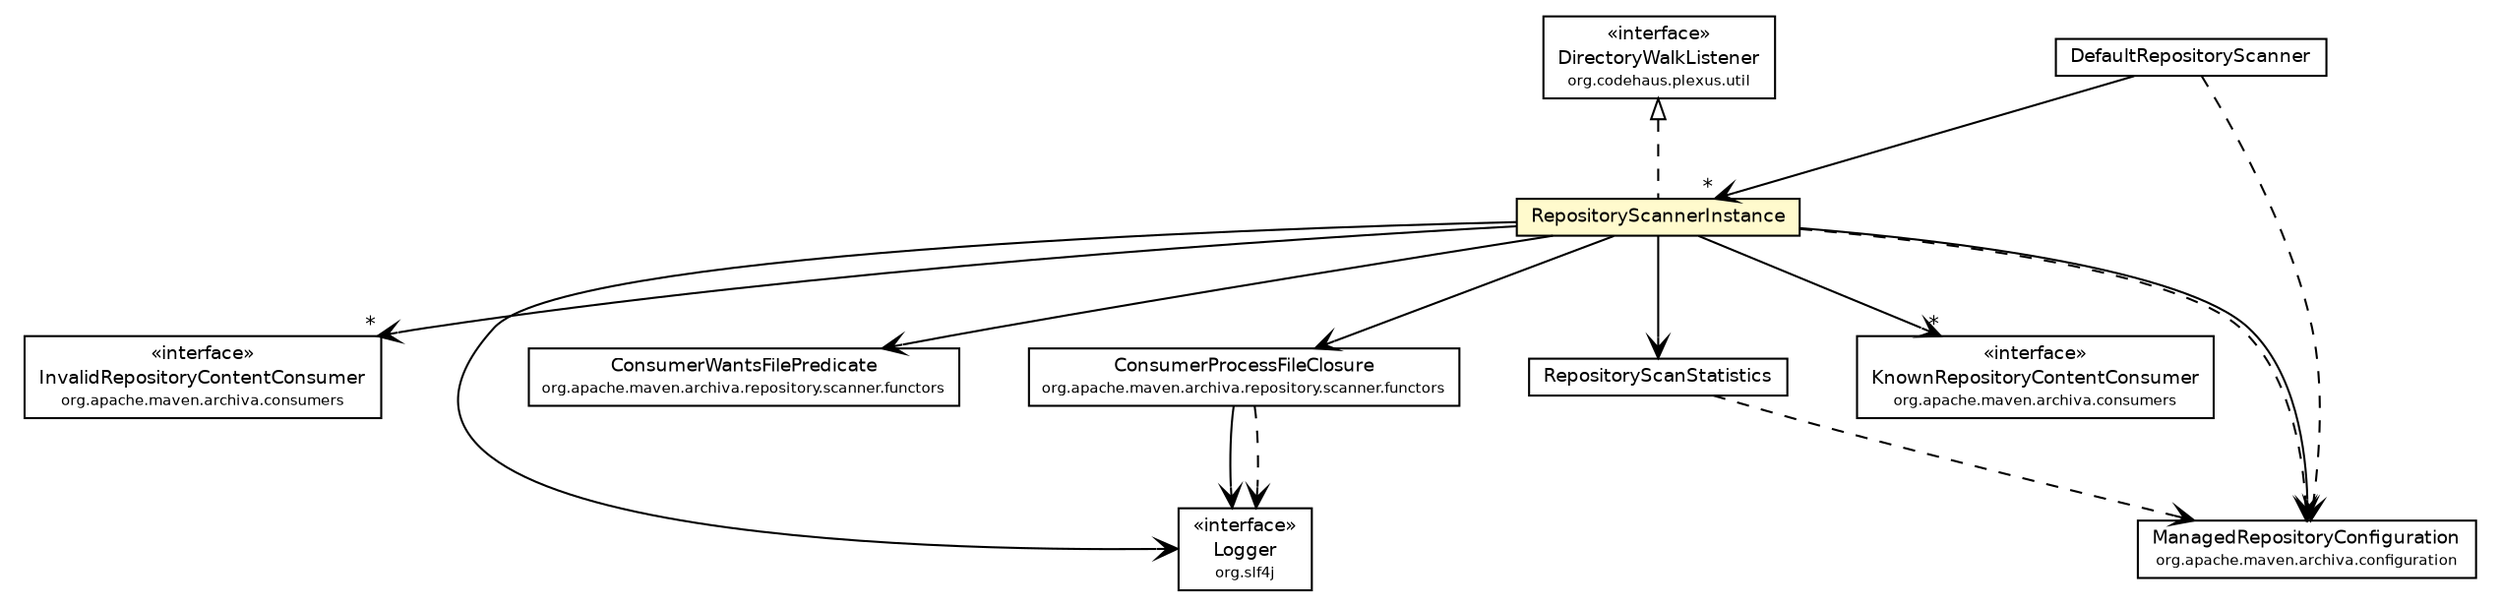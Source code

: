 #!/usr/local/bin/dot
#
# Class diagram 
# Generated by UmlGraph version 4.6 (http://www.spinellis.gr/sw/umlgraph)
#

digraph G {
	edge [fontname="Helvetica",fontsize=10,labelfontname="Helvetica",labelfontsize=10];
	node [fontname="Helvetica",fontsize=10,shape=plaintext];
	// org.apache.maven.archiva.consumers.KnownRepositoryContentConsumer
	c74901 [label=<<table border="0" cellborder="1" cellspacing="0" cellpadding="2" port="p" href="../../consumers/KnownRepositoryContentConsumer.html">
		<tr><td><table border="0" cellspacing="0" cellpadding="1">
			<tr><td> &laquo;interface&raquo; </td></tr>
			<tr><td> KnownRepositoryContentConsumer </td></tr>
			<tr><td><font point-size="7.0"> org.apache.maven.archiva.consumers </font></td></tr>
		</table></td></tr>
		</table>>, fontname="Helvetica", fontcolor="black", fontsize=9.0];
	// org.apache.maven.archiva.consumers.InvalidRepositoryContentConsumer
	c74902 [label=<<table border="0" cellborder="1" cellspacing="0" cellpadding="2" port="p" href="../../consumers/InvalidRepositoryContentConsumer.html">
		<tr><td><table border="0" cellspacing="0" cellpadding="1">
			<tr><td> &laquo;interface&raquo; </td></tr>
			<tr><td> InvalidRepositoryContentConsumer </td></tr>
			<tr><td><font point-size="7.0"> org.apache.maven.archiva.consumers </font></td></tr>
		</table></td></tr>
		</table>>, fontname="Helvetica", fontcolor="black", fontsize=9.0];
	// org.apache.maven.archiva.repository.scanner.RepositoryScanStatistics
	c74984 [label=<<table border="0" cellborder="1" cellspacing="0" cellpadding="2" port="p" href="./RepositoryScanStatistics.html">
		<tr><td><table border="0" cellspacing="0" cellpadding="1">
			<tr><td> RepositoryScanStatistics </td></tr>
		</table></td></tr>
		</table>>, fontname="Helvetica", fontcolor="black", fontsize=9.0];
	// org.apache.maven.archiva.repository.scanner.RepositoryScannerInstance
	c74985 [label=<<table border="0" cellborder="1" cellspacing="0" cellpadding="2" port="p" bgcolor="lemonChiffon" href="./RepositoryScannerInstance.html">
		<tr><td><table border="0" cellspacing="0" cellpadding="1">
			<tr><td> RepositoryScannerInstance </td></tr>
		</table></td></tr>
		</table>>, fontname="Helvetica", fontcolor="black", fontsize=9.0];
	// org.apache.maven.archiva.repository.scanner.DefaultRepositoryScanner
	c74988 [label=<<table border="0" cellborder="1" cellspacing="0" cellpadding="2" port="p" href="./DefaultRepositoryScanner.html">
		<tr><td><table border="0" cellspacing="0" cellpadding="1">
			<tr><td> DefaultRepositoryScanner </td></tr>
		</table></td></tr>
		</table>>, fontname="Helvetica", fontcolor="black", fontsize=9.0];
	// org.apache.maven.archiva.repository.scanner.functors.ConsumerWantsFilePredicate
	c74990 [label=<<table border="0" cellborder="1" cellspacing="0" cellpadding="2" port="p" href="./functors/ConsumerWantsFilePredicate.html">
		<tr><td><table border="0" cellspacing="0" cellpadding="1">
			<tr><td> ConsumerWantsFilePredicate </td></tr>
			<tr><td><font point-size="7.0"> org.apache.maven.archiva.repository.scanner.functors </font></td></tr>
		</table></td></tr>
		</table>>, fontname="Helvetica", fontcolor="black", fontsize=9.0];
	// org.apache.maven.archiva.repository.scanner.functors.ConsumerProcessFileClosure
	c74991 [label=<<table border="0" cellborder="1" cellspacing="0" cellpadding="2" port="p" href="./functors/ConsumerProcessFileClosure.html">
		<tr><td><table border="0" cellspacing="0" cellpadding="1">
			<tr><td> ConsumerProcessFileClosure </td></tr>
			<tr><td><font point-size="7.0"> org.apache.maven.archiva.repository.scanner.functors </font></td></tr>
		</table></td></tr>
		</table>>, fontname="Helvetica", fontcolor="black", fontsize=9.0];
	//org.apache.maven.archiva.repository.scanner.RepositoryScannerInstance implements org.codehaus.plexus.util.DirectoryWalkListener
	c75231:p -> c74985:p [dir=back,arrowtail=empty,style=dashed];
	// org.apache.maven.archiva.repository.scanner.RepositoryScannerInstance NAVASSOC org.slf4j.Logger
	c74985:p -> c75232:p [taillabel="", label="", headlabel="", fontname="Helvetica", fontcolor="black", fontsize=10.0, color="black", arrowhead=open];
	// org.apache.maven.archiva.repository.scanner.RepositoryScannerInstance NAVASSOC org.apache.maven.archiva.consumers.KnownRepositoryContentConsumer
	c74985:p -> c74901:p [taillabel="", label="", headlabel="*", fontname="Helvetica", fontcolor="black", fontsize=10.0, color="black", arrowhead=open];
	// org.apache.maven.archiva.repository.scanner.RepositoryScannerInstance NAVASSOC org.apache.maven.archiva.consumers.InvalidRepositoryContentConsumer
	c74985:p -> c74902:p [taillabel="", label="", headlabel="*", fontname="Helvetica", fontcolor="black", fontsize=10.0, color="black", arrowhead=open];
	// org.apache.maven.archiva.repository.scanner.RepositoryScannerInstance NAVASSOC org.apache.maven.archiva.configuration.ManagedRepositoryConfiguration
	c74985:p -> c75233:p [taillabel="", label="", headlabel="", fontname="Helvetica", fontcolor="black", fontsize=10.0, color="black", arrowhead=open];
	// org.apache.maven.archiva.repository.scanner.RepositoryScannerInstance NAVASSOC org.apache.maven.archiva.repository.scanner.RepositoryScanStatistics
	c74985:p -> c74984:p [taillabel="", label="", headlabel="", fontname="Helvetica", fontcolor="black", fontsize=10.0, color="black", arrowhead=open];
	// org.apache.maven.archiva.repository.scanner.RepositoryScannerInstance NAVASSOC org.apache.maven.archiva.repository.scanner.functors.ConsumerProcessFileClosure
	c74985:p -> c74991:p [taillabel="", label="", headlabel="", fontname="Helvetica", fontcolor="black", fontsize=10.0, color="black", arrowhead=open];
	// org.apache.maven.archiva.repository.scanner.RepositoryScannerInstance NAVASSOC org.apache.maven.archiva.repository.scanner.functors.ConsumerWantsFilePredicate
	c74985:p -> c74990:p [taillabel="", label="", headlabel="", fontname="Helvetica", fontcolor="black", fontsize=10.0, color="black", arrowhead=open];
	// org.apache.maven.archiva.repository.scanner.DefaultRepositoryScanner NAVASSOC org.apache.maven.archiva.repository.scanner.RepositoryScannerInstance
	c74988:p -> c74985:p [taillabel="", label="", headlabel="*", fontname="Helvetica", fontcolor="black", fontsize=10.0, color="black", arrowhead=open];
	// org.apache.maven.archiva.repository.scanner.functors.ConsumerProcessFileClosure NAVASSOC org.slf4j.Logger
	c74991:p -> c75232:p [taillabel="", label="", headlabel="", fontname="Helvetica", fontcolor="black", fontsize=10.0, color="black", arrowhead=open];
	// org.apache.maven.archiva.repository.scanner.RepositoryScanStatistics DEPEND org.apache.maven.archiva.configuration.ManagedRepositoryConfiguration
	c74984:p -> c75233:p [taillabel="", label="", headlabel="", fontname="Helvetica", fontcolor="black", fontsize=10.0, color="black", arrowhead=open, style=dashed];
	// org.apache.maven.archiva.repository.scanner.RepositoryScannerInstance DEPEND org.apache.maven.archiva.configuration.ManagedRepositoryConfiguration
	c74985:p -> c75233:p [taillabel="", label="", headlabel="", fontname="Helvetica", fontcolor="black", fontsize=10.0, color="black", arrowhead=open, style=dashed];
	// org.apache.maven.archiva.repository.scanner.DefaultRepositoryScanner DEPEND org.apache.maven.archiva.configuration.ManagedRepositoryConfiguration
	c74988:p -> c75233:p [taillabel="", label="", headlabel="", fontname="Helvetica", fontcolor="black", fontsize=10.0, color="black", arrowhead=open, style=dashed];
	// org.apache.maven.archiva.repository.scanner.functors.ConsumerProcessFileClosure DEPEND org.slf4j.Logger
	c74991:p -> c75232:p [taillabel="", label="", headlabel="", fontname="Helvetica", fontcolor="black", fontsize=10.0, color="black", arrowhead=open, style=dashed];
	// org.slf4j.Logger
	c75232 [label=<<table border="0" cellborder="1" cellspacing="0" cellpadding="2" port="p" href="http://java.sun.com/j2se/1.4.2/docs/api/org/slf4j/Logger.html">
		<tr><td><table border="0" cellspacing="0" cellpadding="1">
			<tr><td> &laquo;interface&raquo; </td></tr>
			<tr><td> Logger </td></tr>
			<tr><td><font point-size="7.0"> org.slf4j </font></td></tr>
		</table></td></tr>
		</table>>, fontname="Helvetica", fontcolor="black", fontsize=9.0];
	// org.apache.maven.archiva.configuration.ManagedRepositoryConfiguration
	c75233 [label=<<table border="0" cellborder="1" cellspacing="0" cellpadding="2" port="p" href="http://java.sun.com/j2se/1.4.2/docs/api/org/apache/maven/archiva/configuration/ManagedRepositoryConfiguration.html">
		<tr><td><table border="0" cellspacing="0" cellpadding="1">
			<tr><td> ManagedRepositoryConfiguration </td></tr>
			<tr><td><font point-size="7.0"> org.apache.maven.archiva.configuration </font></td></tr>
		</table></td></tr>
		</table>>, fontname="Helvetica", fontcolor="black", fontsize=9.0];
	// org.codehaus.plexus.util.DirectoryWalkListener
	c75231 [label=<<table border="0" cellborder="1" cellspacing="0" cellpadding="2" port="p" href="http://java.sun.com/j2se/1.4.2/docs/api/org/codehaus/plexus/util/DirectoryWalkListener.html">
		<tr><td><table border="0" cellspacing="0" cellpadding="1">
			<tr><td> &laquo;interface&raquo; </td></tr>
			<tr><td> DirectoryWalkListener </td></tr>
			<tr><td><font point-size="7.0"> org.codehaus.plexus.util </font></td></tr>
		</table></td></tr>
		</table>>, fontname="Helvetica", fontcolor="black", fontsize=9.0];
}

